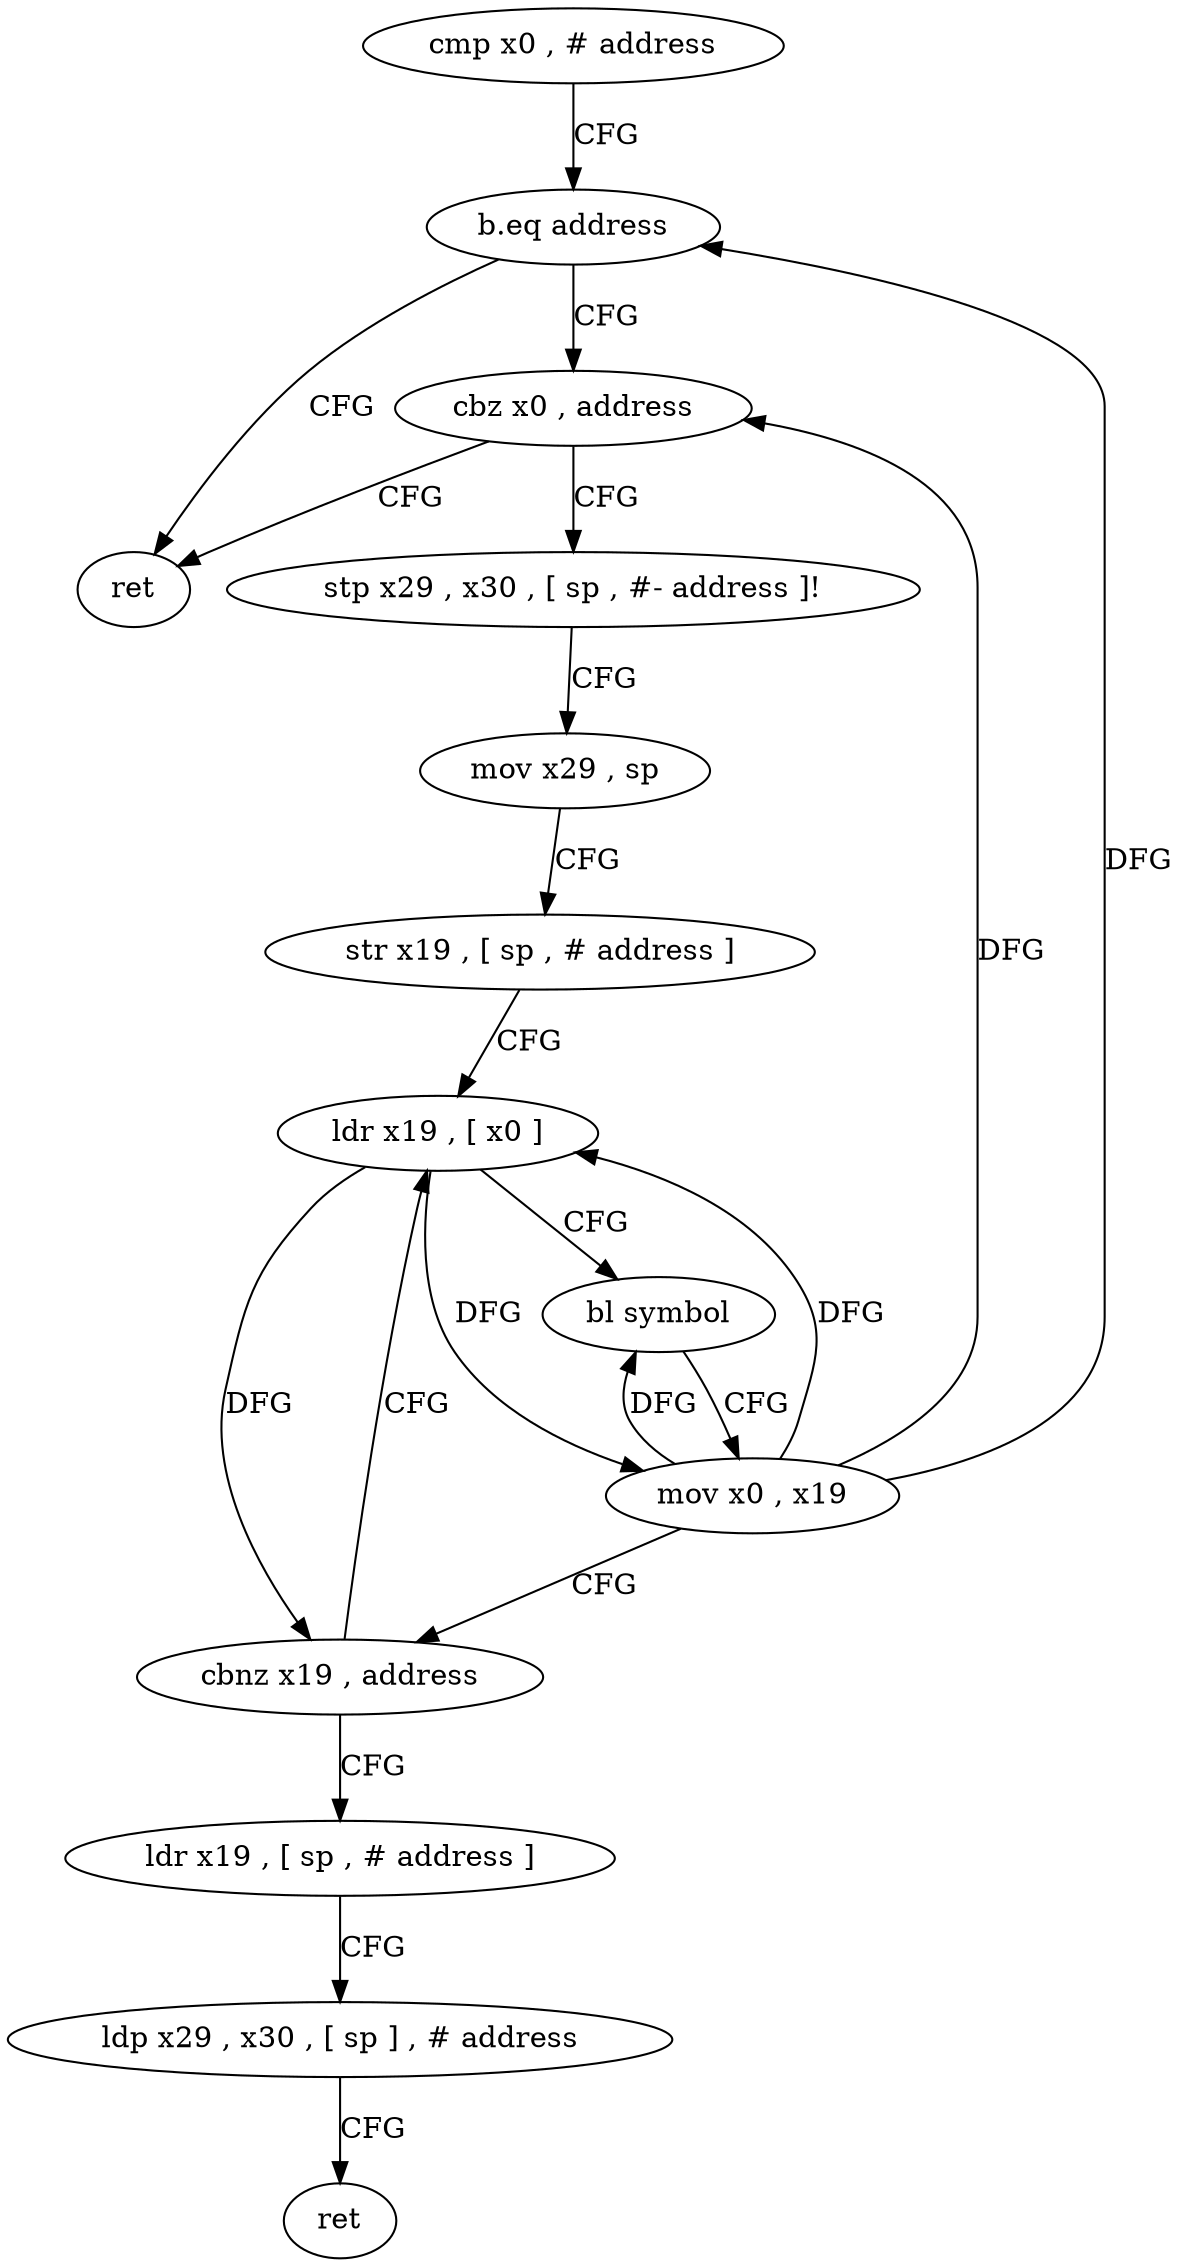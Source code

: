 digraph "func" {
"4371964" [label = "cmp x0 , # address" ]
"4371968" [label = "b.eq address" ]
"4372016" [label = "ret" ]
"4371972" [label = "cbz x0 , address" ]
"4371976" [label = "stp x29 , x30 , [ sp , #- address ]!" ]
"4371980" [label = "mov x29 , sp" ]
"4371984" [label = "str x19 , [ sp , # address ]" ]
"4371988" [label = "ldr x19 , [ x0 ]" ]
"4371992" [label = "bl symbol" ]
"4371996" [label = "mov x0 , x19" ]
"4372000" [label = "cbnz x19 , address" ]
"4372004" [label = "ldr x19 , [ sp , # address ]" ]
"4372008" [label = "ldp x29 , x30 , [ sp ] , # address" ]
"4372012" [label = "ret" ]
"4371964" -> "4371968" [ label = "CFG" ]
"4371968" -> "4372016" [ label = "CFG" ]
"4371968" -> "4371972" [ label = "CFG" ]
"4371972" -> "4372016" [ label = "CFG" ]
"4371972" -> "4371976" [ label = "CFG" ]
"4371976" -> "4371980" [ label = "CFG" ]
"4371980" -> "4371984" [ label = "CFG" ]
"4371984" -> "4371988" [ label = "CFG" ]
"4371988" -> "4371992" [ label = "CFG" ]
"4371988" -> "4371996" [ label = "DFG" ]
"4371988" -> "4372000" [ label = "DFG" ]
"4371992" -> "4371996" [ label = "CFG" ]
"4371996" -> "4372000" [ label = "CFG" ]
"4371996" -> "4371968" [ label = "DFG" ]
"4371996" -> "4371972" [ label = "DFG" ]
"4371996" -> "4371988" [ label = "DFG" ]
"4371996" -> "4371992" [ label = "DFG" ]
"4372000" -> "4371988" [ label = "CFG" ]
"4372000" -> "4372004" [ label = "CFG" ]
"4372004" -> "4372008" [ label = "CFG" ]
"4372008" -> "4372012" [ label = "CFG" ]
}
